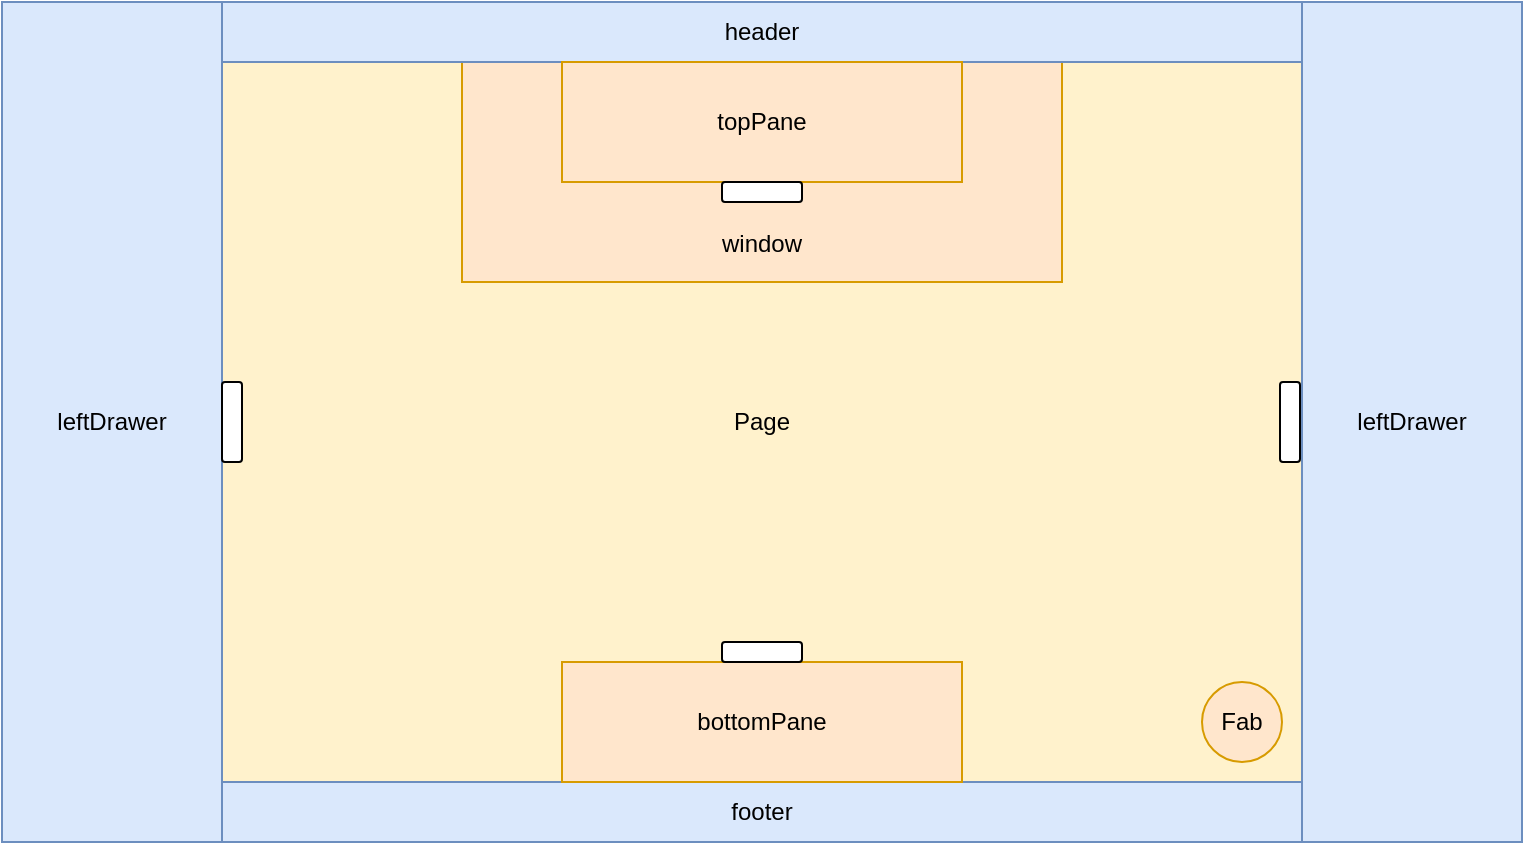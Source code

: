 <mxfile version="14.1.8" type="device" pages="2"><diagram id="IqU7WHgcD0uiOO1NTE0H" name="Old"><mxGraphModel dx="934" dy="666" grid="1" gridSize="10" guides="1" tooltips="1" connect="1" arrows="1" fold="1" page="1" pageScale="1" pageWidth="827" pageHeight="1169" math="0" shadow="0"><root><mxCell id="0"/><mxCell id="1" parent="0"/><mxCell id="qZt2UY9Dv8WojuRAOEdF-3" value="Page" style="rounded=0;whiteSpace=wrap;html=1;fillColor=#fff2cc;strokeColor=#d6b656;" vertex="1" parent="1"><mxGeometry x="200" y="160" width="540" height="360" as="geometry"/></mxCell><mxCell id="qZt2UY9Dv8WojuRAOEdF-20" value="&lt;br&gt;&lt;br&gt;&lt;br&gt;&lt;br&gt;&lt;br&gt;window" style="rounded=0;whiteSpace=wrap;html=1;fillColor=#ffe6cc;strokeColor=#d79b00;" vertex="1" parent="1"><mxGeometry x="320" y="160" width="300" height="110" as="geometry"/></mxCell><mxCell id="qZt2UY9Dv8WojuRAOEdF-4" value="header" style="rounded=0;whiteSpace=wrap;html=1;fillColor=#dae8fc;strokeColor=#6c8ebf;" vertex="1" parent="1"><mxGeometry x="200" y="130" width="540" height="30" as="geometry"/></mxCell><mxCell id="qZt2UY9Dv8WojuRAOEdF-5" value="footer" style="rounded=0;whiteSpace=wrap;html=1;fillColor=#dae8fc;strokeColor=#6c8ebf;" vertex="1" parent="1"><mxGeometry x="200" y="520" width="540" height="30" as="geometry"/></mxCell><mxCell id="qZt2UY9Dv8WojuRAOEdF-6" value="leftDrawer" style="rounded=0;whiteSpace=wrap;html=1;fillColor=#dae8fc;strokeColor=#6c8ebf;" vertex="1" parent="1"><mxGeometry x="90" y="130" width="110" height="420" as="geometry"/></mxCell><mxCell id="qZt2UY9Dv8WojuRAOEdF-7" value="topPane" style="rounded=0;whiteSpace=wrap;html=1;fillColor=#ffe6cc;strokeColor=#d79b00;" vertex="1" parent="1"><mxGeometry x="370" y="160" width="200" height="60" as="geometry"/></mxCell><mxCell id="qZt2UY9Dv8WojuRAOEdF-8" value="bottomPane" style="rounded=0;whiteSpace=wrap;html=1;fillColor=#ffe6cc;strokeColor=#d79b00;" vertex="1" parent="1"><mxGeometry x="370" y="460" width="200" height="60" as="geometry"/></mxCell><mxCell id="qZt2UY9Dv8WojuRAOEdF-13" value="Fab" style="ellipse;whiteSpace=wrap;html=1;aspect=fixed;fillColor=#ffe6cc;strokeColor=#d79b00;" vertex="1" parent="1"><mxGeometry x="690" y="470" width="40" height="40" as="geometry"/></mxCell><mxCell id="qZt2UY9Dv8WojuRAOEdF-15" value="" style="rounded=1;whiteSpace=wrap;html=1;" vertex="1" parent="1"><mxGeometry x="450" y="450" width="40" height="10" as="geometry"/></mxCell><mxCell id="qZt2UY9Dv8WojuRAOEdF-17" value="" style="rounded=1;whiteSpace=wrap;html=1;" vertex="1" parent="1"><mxGeometry x="450" y="220" width="40" height="10" as="geometry"/></mxCell><mxCell id="qZt2UY9Dv8WojuRAOEdF-18" value="" style="rounded=1;whiteSpace=wrap;html=1;rotation=-90;" vertex="1" parent="1"><mxGeometry x="185" y="335" width="40" height="10" as="geometry"/></mxCell><mxCell id="qZt2UY9Dv8WojuRAOEdF-19" value="" style="rounded=1;whiteSpace=wrap;html=1;rotation=-90;" vertex="1" parent="1"><mxGeometry x="714" y="335" width="40" height="10" as="geometry"/></mxCell><mxCell id="WMmkVA8FRg6NcF7omzCK-1" value="leftDrawer" style="rounded=0;whiteSpace=wrap;html=1;fillColor=#dae8fc;strokeColor=#6c8ebf;" vertex="1" parent="1"><mxGeometry x="740" y="130" width="110" height="420" as="geometry"/></mxCell></root></mxGraphModel></diagram><diagram id="PAHwLbULHJEmCjxn58_3" name="new"><mxGraphModel dx="1355" dy="966" grid="1" gridSize="10" guides="1" tooltips="1" connect="1" arrows="1" fold="1" page="1" pageScale="1" pageWidth="827" pageHeight="1169" math="0" shadow="0"><root><mxCell id="wNZi5n4AixA8A-aZAgPq-0"/><mxCell id="wNZi5n4AixA8A-aZAgPq-1" parent="wNZi5n4AixA8A-aZAgPq-0"/><mxCell id="nVyYRvpWgvPGF6mqJ3dk-0" value="Page" style="rounded=0;whiteSpace=wrap;html=1;fillColor=#fff2cc;strokeColor=#d6b656;" vertex="1" parent="wNZi5n4AixA8A-aZAgPq-1"><mxGeometry x="200" y="160" width="540" height="360" as="geometry"/></mxCell><mxCell id="nVyYRvpWgvPGF6mqJ3dk-1" value="&lt;br&gt;&lt;br&gt;&lt;br&gt;&lt;br&gt;&lt;br&gt;window" style="rounded=0;whiteSpace=wrap;html=1;fillColor=#ffe6cc;strokeColor=#d79b00;" vertex="1" parent="wNZi5n4AixA8A-aZAgPq-1"><mxGeometry x="320" y="160" width="300" height="110" as="geometry"/></mxCell><mxCell id="nVyYRvpWgvPGF6mqJ3dk-2" value="header" style="rounded=0;whiteSpace=wrap;html=1;fillColor=#dae8fc;strokeColor=#6c8ebf;" vertex="1" parent="wNZi5n4AixA8A-aZAgPq-1"><mxGeometry x="200" y="130" width="540" height="30" as="geometry"/></mxCell><mxCell id="nVyYRvpWgvPGF6mqJ3dk-3" value="footer" style="rounded=0;whiteSpace=wrap;html=1;fillColor=#dae8fc;strokeColor=#6c8ebf;" vertex="1" parent="wNZi5n4AixA8A-aZAgPq-1"><mxGeometry x="200" y="520" width="540" height="30" as="geometry"/></mxCell><mxCell id="nVyYRvpWgvPGF6mqJ3dk-4" value="leftDrawer" style="rounded=0;whiteSpace=wrap;html=1;fillColor=#dae8fc;strokeColor=#6c8ebf;" vertex="1" parent="wNZi5n4AixA8A-aZAgPq-1"><mxGeometry x="90" y="130" width="110" height="420" as="geometry"/></mxCell><mxCell id="nVyYRvpWgvPGF6mqJ3dk-5" value="topPane" style="rounded=0;whiteSpace=wrap;html=1;fillColor=#ffe6cc;strokeColor=#d79b00;" vertex="1" parent="wNZi5n4AixA8A-aZAgPq-1"><mxGeometry x="370" y="160" width="200" height="60" as="geometry"/></mxCell><mxCell id="nVyYRvpWgvPGF6mqJ3dk-6" value="bottomPane" style="rounded=0;whiteSpace=wrap;html=1;fillColor=#ffe6cc;strokeColor=#d79b00;" vertex="1" parent="wNZi5n4AixA8A-aZAgPq-1"><mxGeometry x="370" y="460" width="200" height="60" as="geometry"/></mxCell><mxCell id="nVyYRvpWgvPGF6mqJ3dk-7" value="rightPane" style="rounded=0;whiteSpace=wrap;html=1;fillColor=#ffe6cc;strokeColor=#d79b00;" vertex="1" parent="wNZi5n4AixA8A-aZAgPq-1"><mxGeometry x="640" y="260" width="100" height="160" as="geometry"/></mxCell><mxCell id="nVyYRvpWgvPGF6mqJ3dk-8" value="Fab" style="ellipse;whiteSpace=wrap;html=1;aspect=fixed;fillColor=#ffe6cc;strokeColor=#d79b00;" vertex="1" parent="wNZi5n4AixA8A-aZAgPq-1"><mxGeometry x="690" y="470" width="40" height="40" as="geometry"/></mxCell><mxCell id="nVyYRvpWgvPGF6mqJ3dk-9" value="" style="rounded=1;whiteSpace=wrap;html=1;" vertex="1" parent="wNZi5n4AixA8A-aZAgPq-1"><mxGeometry x="450" y="450" width="40" height="10" as="geometry"/></mxCell><mxCell id="nVyYRvpWgvPGF6mqJ3dk-10" value="" style="rounded=1;whiteSpace=wrap;html=1;" vertex="1" parent="wNZi5n4AixA8A-aZAgPq-1"><mxGeometry x="450" y="220" width="40" height="10" as="geometry"/></mxCell><mxCell id="nVyYRvpWgvPGF6mqJ3dk-11" value="" style="rounded=1;whiteSpace=wrap;html=1;rotation=-90;" vertex="1" parent="wNZi5n4AixA8A-aZAgPq-1"><mxGeometry x="185" y="335" width="40" height="10" as="geometry"/></mxCell><mxCell id="nVyYRvpWgvPGF6mqJ3dk-12" value="" style="rounded=1;whiteSpace=wrap;html=1;rotation=-90;" vertex="1" parent="wNZi5n4AixA8A-aZAgPq-1"><mxGeometry x="616" y="335" width="40" height="10" as="geometry"/></mxCell></root></mxGraphModel></diagram></mxfile>